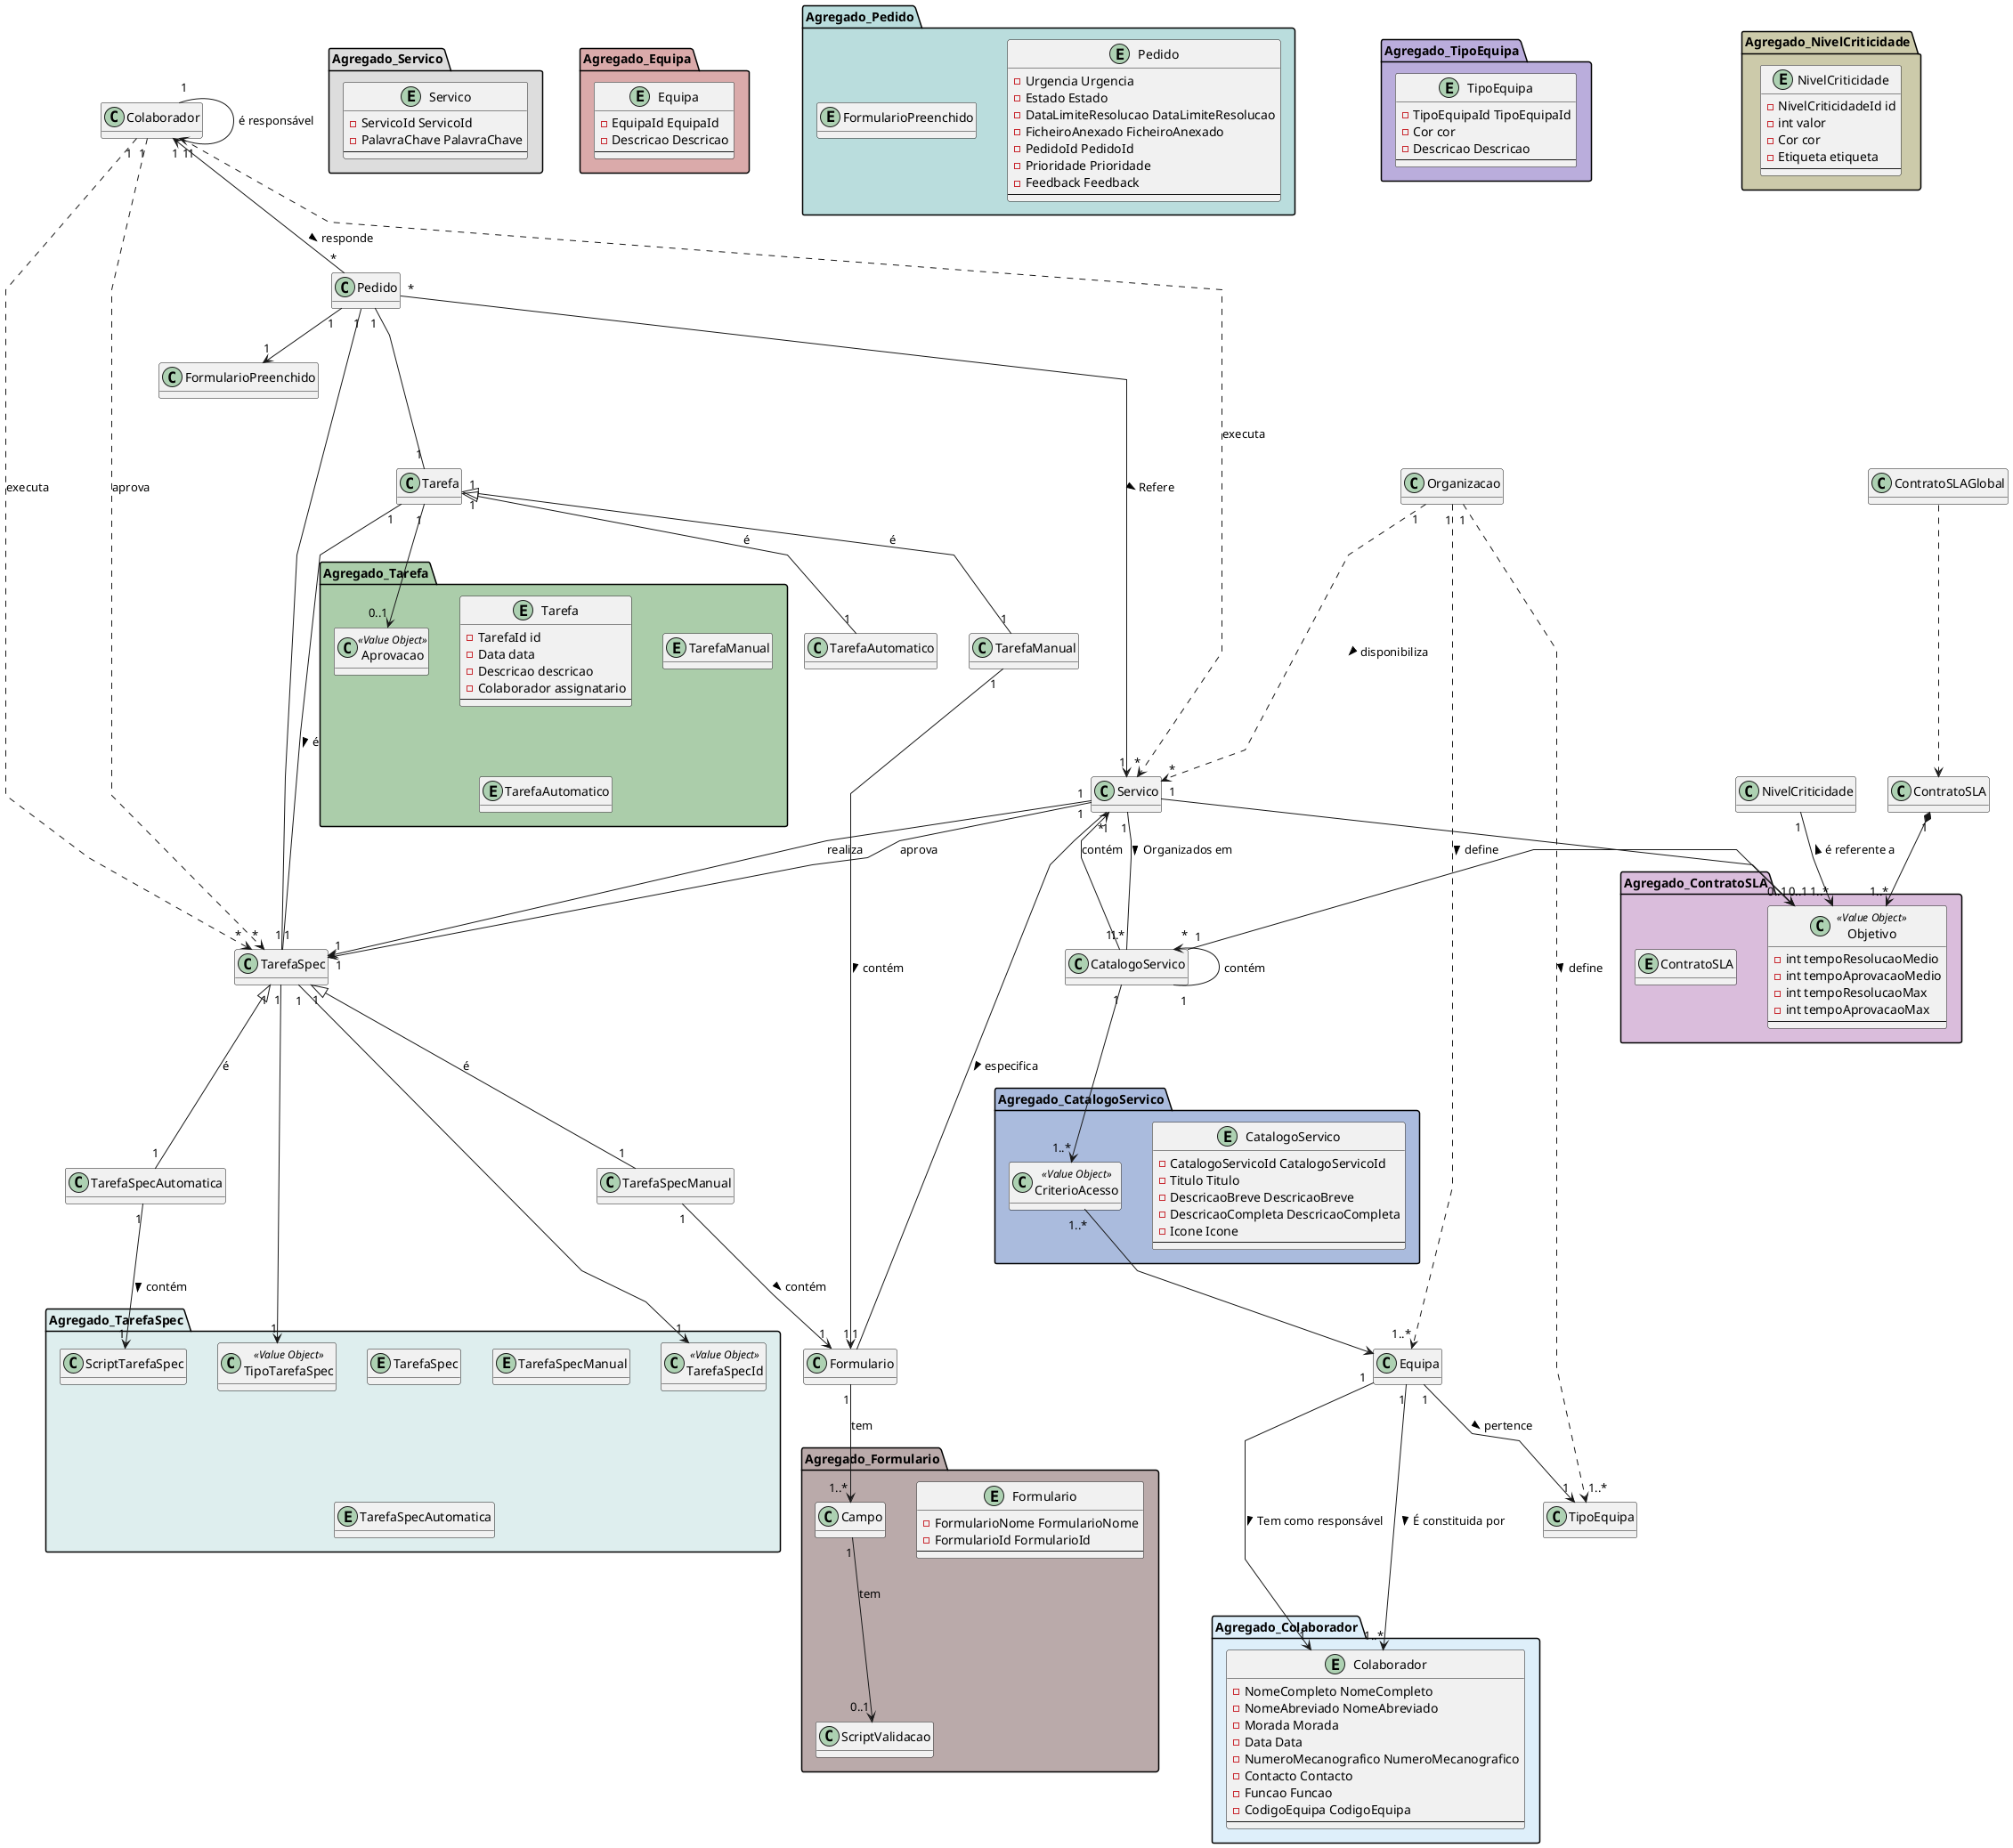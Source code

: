 
/* Este modelo de domínio deve respeitar DDD */
@startuml
skinparam linetype polyline
'left to right direction
hide fields


namespace Agregado_Formulario #BAAAAA {
entity Formulario{
    - FormularioNome FormularioNome
    - FormularioId FormularioId
    --
 }

class Campo{}

class ScriptValidacao{}

.Formulario "1" --> "1..*" Campo : tem
Campo "1" --> "0..1" ScriptValidacao : tem

}
namespace Agregado_Servico #DDDDDD{
entity Servico{
    - ServicoId ServicoId
    - PalavraChave PalavraChave
    --
}
'.Servico "1" --> "0..1" Aprovacao
.Servico "1" -- "1..*" .CatalogoServico : > Organizados em
}

namespace Agregado_TarefaSpec #DEEEEE{
entity TarefaSpec{}

entity TarefaSpecManual{}

entity TarefaSpecAutomatica{}

class TarefaSpecId<<Value Object>>{}

class ScriptTarefaSpec{}

class TipoTarefaSpec<<Value Object>> {}

.TarefaSpecAutomatica "1" --> "1" ScriptTarefaSpec : contém >

.Pedido "1" --- "1" .TarefaSpec
.TarefaSpec "1" --> "1" TipoTarefaSpec
.TarefaSpec "1" -> "1" TarefaSpecId
.TarefaSpec "1" <|-- "1" .TarefaSpecAutomatica : é
.TarefaSpec "1" <|-- "1" .TarefaSpecManual : é
}

namespace Agregado_Equipa #DAAAAA{

entity Equipa {
    -EquipaId EquipaId
    -Descricao Descricao
    --
}

}

namespace Agregado_Pedido #BADDDD{
entity Pedido{
    - Urgencia Urgencia
    - Estado Estado
    - DataLimiteResolucao DataLimiteResolucao
    - FicheiroAnexado FicheiroAnexado
    - PedidoId PedidoId
    - Prioridade Prioridade
    - Feedback Feedback
    --
}

entity FormularioPreenchido{}


}

namespace Agregado_ContratoSLA #DABDDC{
entity ContratoSLA{}


class Objetivo <<Value Object>> {
    -int tempoResolucaoMedio
    -int tempoAprovacaoMedio
    -int tempoResolucaoMax
    -int tempoAprovacaoMax
    --
}

.ContratoSLA "1" *--> "1..*" Objetivo
}


namespace Agregado_Colaborador #DEEFFA {
entity Colaborador{
    - NomeCompleto NomeCompleto
    - NomeAbreviado NomeAbreviado
    - Morada Morada
    - Data Data
    - NumeroMecanografico NumeroMecanografico
    - Contacto Contacto
    - Funcao Funcao
    - CodigoEquipa CodigoEquipa
    --
}

}

namespace Agregado_CatalogoServico #AABBDD{

entity CatalogoServico{
    - CatalogoServicoId CatalogoServicoId
    - Titulo Titulo
    - DescricaoBreve DescricaoBreve
    - DescricaoCompleta DescricaoCompleta
    - Icone Icone
    --
}
class CriterioAcesso<<Value Object>>{}

.CatalogoServico "1" --> "1..*" "CriterioAcesso"
CriterioAcesso "1..*" --> .Equipa

}

namespace Agregado_TipoEquipa #BAADDC{
entity TipoEquipa{
    -TipoEquipaId TipoEquipaId
    -Cor cor
    -Descricao Descricao
    --
}
}

namespace Agregado_NivelCriticidade #CCCAAA{
entity NivelCriticidade{
    -NivelCriticidadeId id
    -int valor
    -Cor cor
    -Etiqueta etiqueta
    --
}


}

namespace Agregado_Tarefa #ABCDAA{
entity Tarefa{
    -TarefaId id
    -Data data
    -Descricao descricao
    -Colaborador assignatario
    --
}
class Aprovacao <<Value Object>> {}


entity TarefaManual{}

entity TarefaAutomatico{}


.Pedido "1" --- "1" .Tarefa
.Tarefa "1" --> "0..1" Aprovacao
.TarefaManual "1" --> "1" .Formulario : contém >
.Tarefa "1" <|-- "1" .TarefaAutomatico : é
.Tarefa "1" <|-- "1" .TarefaManual : é
}



.Equipa "1" --> "1" .TipoEquipa : pertence >
.Servico "1" --> "1" TarefaSpec : realiza
.Servico "1" --> "1" TarefaSpec : aprova
.Equipa "1" ---> "1..*" Colaborador : É constituida por >
.Equipa "1" ---> "1" Colaborador : Tem como responsável >
.TarefaSpecManual "1" --> "1" .Formulario : contém >
Organizacao "1" ...> "*" .Servico : disponibiliza >
Organizacao "1" ...> "1..*" .Equipa : define >
Organizacao "1" ...> "1..*" .TipoEquipa : define >

.CatalogoServico "*" <-- "1" .CatalogoServico : contém
.Servico "1" -- "1" Formulario : especifica >
.Servico "*" <-- "1" .CatalogoServico : contém
.Pedido "1" --> "1" .FormularioPreenchido
.Pedido "*" --> "1" .Servico : Refere >
'.Pedido "1" --> "1" .Formulario : utiliza >

.Colaborador "1" --> "1" .Colaborador : é responsável
.Colaborador "1" <-- "*" .Pedido : responde >
.Colaborador "1" ..> "*" .Servico : executa
.Colaborador "1" ..> "*" .TarefaSpec : executa
.Colaborador "1" ..> "*" .TarefaSpec : aprova

'.FormularioPreenchido "1" --|> "1" Formulario : é
.Servico "1" --> "0..1" Agregado_ContratoSLA.Objetivo
.CatalogoServico "1" -> "0..1" Agregado_ContratoSLA.Objetivo
.NivelCriticidade "1" --> "1..*" Agregado_ContratoSLA.Objetivo : < é referente a
.ContratoSLAGlobal ...> .ContratoSLA
.Tarefa  "1" ---- "1" .TarefaSpec : é >
class Organizacao{}
class ContratoSLAGlobal{}


@enduml